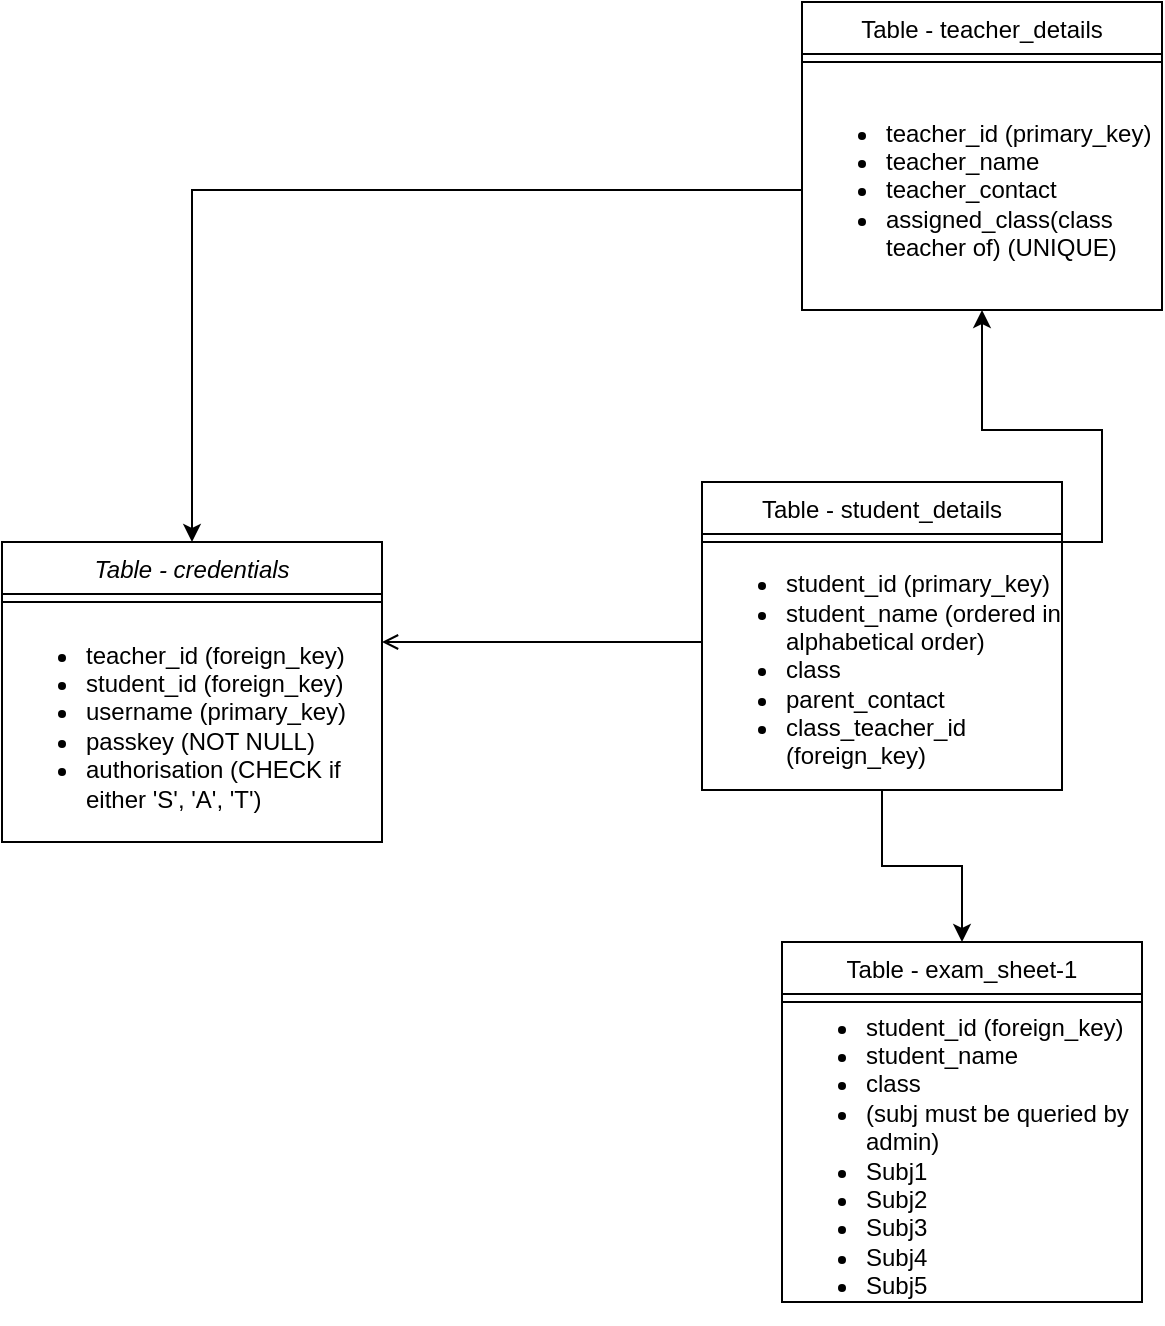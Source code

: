 <mxfile version="24.7.16">
  <diagram id="C5RBs43oDa-KdzZeNtuy" name="Page-1">
    <mxGraphModel grid="1" page="1" gridSize="10" guides="1" tooltips="1" connect="1" arrows="1" fold="1" pageScale="1" pageWidth="827" pageHeight="1169" math="0" shadow="0">
      <root>
        <mxCell id="WIyWlLk6GJQsqaUBKTNV-0" />
        <mxCell id="WIyWlLk6GJQsqaUBKTNV-1" parent="WIyWlLk6GJQsqaUBKTNV-0" />
        <mxCell id="zkfFHV4jXpPFQw0GAbJ--0" value="Table - credentials" style="swimlane;fontStyle=2;align=center;verticalAlign=top;childLayout=stackLayout;horizontal=1;startSize=26;horizontalStack=0;resizeParent=1;resizeLast=0;collapsible=1;marginBottom=0;rounded=0;shadow=0;strokeWidth=1;" vertex="1" parent="WIyWlLk6GJQsqaUBKTNV-1">
          <mxGeometry x="-30" y="350" width="190" height="150" as="geometry">
            <mxRectangle x="230" y="140" width="160" height="26" as="alternateBounds" />
          </mxGeometry>
        </mxCell>
        <mxCell id="zkfFHV4jXpPFQw0GAbJ--4" value="" style="line;html=1;strokeWidth=1;align=left;verticalAlign=middle;spacingTop=-1;spacingLeft=3;spacingRight=3;rotatable=0;labelPosition=right;points=[];portConstraint=eastwest;" vertex="1" parent="zkfFHV4jXpPFQw0GAbJ--0">
          <mxGeometry y="26" width="190" height="8" as="geometry" />
        </mxCell>
        <mxCell id="Ia2idjYk-uu0A8Fhzcm5-1" value="&lt;ul&gt;&lt;li&gt;teacher_id (foreign_key)&lt;/li&gt;&lt;li&gt;student_id (foreign_key)&lt;/li&gt;&lt;li&gt;username (primary_key)&lt;/li&gt;&lt;li&gt;passkey (NOT NULL)&lt;/li&gt;&lt;li&gt;authorisation (CHECK if either &#39;S&#39;, &#39;A&#39;, &#39;T&#39;)&lt;/li&gt;&lt;/ul&gt;" style="text;html=1;align=left;verticalAlign=bottom;whiteSpace=wrap;rounded=0;" vertex="1" parent="zkfFHV4jXpPFQw0GAbJ--0">
          <mxGeometry y="34" width="190" height="116" as="geometry" />
        </mxCell>
        <mxCell id="zkfFHV4jXpPFQw0GAbJ--17" value="Table - student_details" style="swimlane;fontStyle=0;align=center;verticalAlign=middle;childLayout=stackLayout;horizontal=1;startSize=26;horizontalStack=0;resizeParent=1;resizeLast=0;collapsible=1;marginBottom=0;rounded=0;shadow=0;strokeWidth=1;" vertex="1" parent="WIyWlLk6GJQsqaUBKTNV-1">
          <mxGeometry x="320" y="320" width="180" height="154" as="geometry">
            <mxRectangle x="550" y="140" width="160" height="26" as="alternateBounds" />
          </mxGeometry>
        </mxCell>
        <mxCell id="zkfFHV4jXpPFQw0GAbJ--23" value="" style="line;html=1;strokeWidth=1;align=left;verticalAlign=middle;spacingTop=-1;spacingLeft=3;spacingRight=3;rotatable=0;labelPosition=right;points=[];portConstraint=eastwest;" vertex="1" parent="zkfFHV4jXpPFQw0GAbJ--17">
          <mxGeometry y="26" width="180" height="8" as="geometry" />
        </mxCell>
        <mxCell id="Ia2idjYk-uu0A8Fhzcm5-2" value="&lt;ul&gt;&lt;li&gt;student_id (primary_key)&lt;/li&gt;&lt;li&gt;student_name (ordered in alphabetical order)&lt;/li&gt;&lt;li&gt;class&lt;/li&gt;&lt;li&gt;parent_contact&lt;/li&gt;&lt;li&gt;class_teacher_id (foreign_key)&lt;/li&gt;&lt;/ul&gt;" style="text;html=1;align=left;verticalAlign=middle;whiteSpace=wrap;rounded=0;" vertex="1" parent="zkfFHV4jXpPFQw0GAbJ--17">
          <mxGeometry y="34" width="180" height="120" as="geometry" />
        </mxCell>
        <mxCell id="zkfFHV4jXpPFQw0GAbJ--26" value="" style="endArrow=open;shadow=0;strokeWidth=1;rounded=0;curved=0;endFill=1;edgeStyle=elbowEdgeStyle;elbow=vertical;exitX=0;exitY=0.5;exitDx=0;exitDy=0;" edge="1" parent="WIyWlLk6GJQsqaUBKTNV-1" source="Ia2idjYk-uu0A8Fhzcm5-2" target="Ia2idjYk-uu0A8Fhzcm5-1">
          <mxGeometry x="0.5" y="41" relative="1" as="geometry">
            <mxPoint x="380" y="192" as="sourcePoint" />
            <mxPoint x="250" y="120" as="targetPoint" />
            <mxPoint x="-40" y="32" as="offset" />
            <Array as="points">
              <mxPoint x="240" y="400" />
            </Array>
          </mxGeometry>
        </mxCell>
        <mxCell id="Ia2idjYk-uu0A8Fhzcm5-4" value="Table - exam_sheet-1" style="swimlane;fontStyle=0;align=center;verticalAlign=middle;childLayout=stackLayout;horizontal=1;startSize=26;horizontalStack=0;resizeParent=1;resizeLast=0;collapsible=1;marginBottom=0;rounded=0;shadow=0;strokeWidth=1;" vertex="1" parent="WIyWlLk6GJQsqaUBKTNV-1">
          <mxGeometry x="360" y="550" width="180" height="180" as="geometry">
            <mxRectangle x="550" y="140" width="160" height="26" as="alternateBounds" />
          </mxGeometry>
        </mxCell>
        <mxCell id="Ia2idjYk-uu0A8Fhzcm5-5" value="" style="line;html=1;strokeWidth=1;align=left;verticalAlign=middle;spacingTop=-1;spacingLeft=3;spacingRight=3;rotatable=0;labelPosition=right;points=[];portConstraint=eastwest;" vertex="1" parent="Ia2idjYk-uu0A8Fhzcm5-4">
          <mxGeometry y="26" width="180" height="8" as="geometry" />
        </mxCell>
        <mxCell id="Ia2idjYk-uu0A8Fhzcm5-6" value="&lt;ul&gt;&lt;li&gt;student_id (foreign_key)&lt;/li&gt;&lt;li&gt;student_name&lt;/li&gt;&lt;li&gt;class&amp;nbsp;&lt;/li&gt;&lt;li&gt;(subj must be queried by admin)&lt;/li&gt;&lt;li&gt;Subj1&lt;/li&gt;&lt;li&gt;Subj2&lt;/li&gt;&lt;li&gt;Subj3&lt;/li&gt;&lt;li&gt;Subj4&lt;/li&gt;&lt;li&gt;Subj5&lt;/li&gt;&lt;/ul&gt;" style="text;html=1;align=left;verticalAlign=middle;whiteSpace=wrap;rounded=0;" vertex="1" parent="Ia2idjYk-uu0A8Fhzcm5-4">
          <mxGeometry y="34" width="180" height="146" as="geometry" />
        </mxCell>
        <mxCell id="Ia2idjYk-uu0A8Fhzcm5-7" style="edgeStyle=orthogonalEdgeStyle;rounded=0;orthogonalLoop=1;jettySize=auto;html=1;exitX=0.5;exitY=1;exitDx=0;exitDy=0;" edge="1" parent="WIyWlLk6GJQsqaUBKTNV-1" source="Ia2idjYk-uu0A8Fhzcm5-2" target="Ia2idjYk-uu0A8Fhzcm5-4">
          <mxGeometry relative="1" as="geometry" />
        </mxCell>
        <mxCell id="Ia2idjYk-uu0A8Fhzcm5-11" value="Table - teacher_details" style="swimlane;fontStyle=0;align=center;verticalAlign=middle;childLayout=stackLayout;horizontal=1;startSize=26;horizontalStack=0;resizeParent=1;resizeLast=0;collapsible=1;marginBottom=0;rounded=0;shadow=0;strokeWidth=1;" vertex="1" parent="WIyWlLk6GJQsqaUBKTNV-1">
          <mxGeometry x="370" y="80" width="180" height="154" as="geometry">
            <mxRectangle x="550" y="140" width="160" height="26" as="alternateBounds" />
          </mxGeometry>
        </mxCell>
        <mxCell id="Ia2idjYk-uu0A8Fhzcm5-12" value="" style="line;html=1;strokeWidth=1;align=left;verticalAlign=middle;spacingTop=-1;spacingLeft=3;spacingRight=3;rotatable=0;labelPosition=right;points=[];portConstraint=eastwest;" vertex="1" parent="Ia2idjYk-uu0A8Fhzcm5-11">
          <mxGeometry y="26" width="180" height="8" as="geometry" />
        </mxCell>
        <mxCell id="Ia2idjYk-uu0A8Fhzcm5-13" value="&lt;ul&gt;&lt;li&gt;teacher_id (primary_key)&lt;/li&gt;&lt;li&gt;teacher_name&lt;/li&gt;&lt;li&gt;teacher_contact&lt;/li&gt;&lt;li&gt;assigned_class(class teacher of) (UNIQUE)&lt;/li&gt;&lt;/ul&gt;" style="text;html=1;align=left;verticalAlign=middle;whiteSpace=wrap;rounded=0;" vertex="1" parent="Ia2idjYk-uu0A8Fhzcm5-11">
          <mxGeometry y="34" width="180" height="120" as="geometry" />
        </mxCell>
        <mxCell id="Ia2idjYk-uu0A8Fhzcm5-14" style="edgeStyle=orthogonalEdgeStyle;rounded=0;orthogonalLoop=1;jettySize=auto;html=1;exitX=0;exitY=0.5;exitDx=0;exitDy=0;entryX=0.5;entryY=0;entryDx=0;entryDy=0;" edge="1" parent="WIyWlLk6GJQsqaUBKTNV-1" source="Ia2idjYk-uu0A8Fhzcm5-13" target="zkfFHV4jXpPFQw0GAbJ--0">
          <mxGeometry relative="1" as="geometry" />
        </mxCell>
        <mxCell id="Ia2idjYk-uu0A8Fhzcm5-15" style="edgeStyle=orthogonalEdgeStyle;rounded=0;orthogonalLoop=1;jettySize=auto;html=1;exitX=1;exitY=0.5;exitDx=0;exitDy=0;entryX=0.5;entryY=1;entryDx=0;entryDy=0;" edge="1" parent="WIyWlLk6GJQsqaUBKTNV-1" source="Ia2idjYk-uu0A8Fhzcm5-2" target="Ia2idjYk-uu0A8Fhzcm5-13">
          <mxGeometry relative="1" as="geometry">
            <Array as="points">
              <mxPoint x="500" y="350" />
              <mxPoint x="520" y="350" />
              <mxPoint x="520" y="294" />
              <mxPoint x="460" y="294" />
            </Array>
          </mxGeometry>
        </mxCell>
      </root>
    </mxGraphModel>
  </diagram>
</mxfile>
